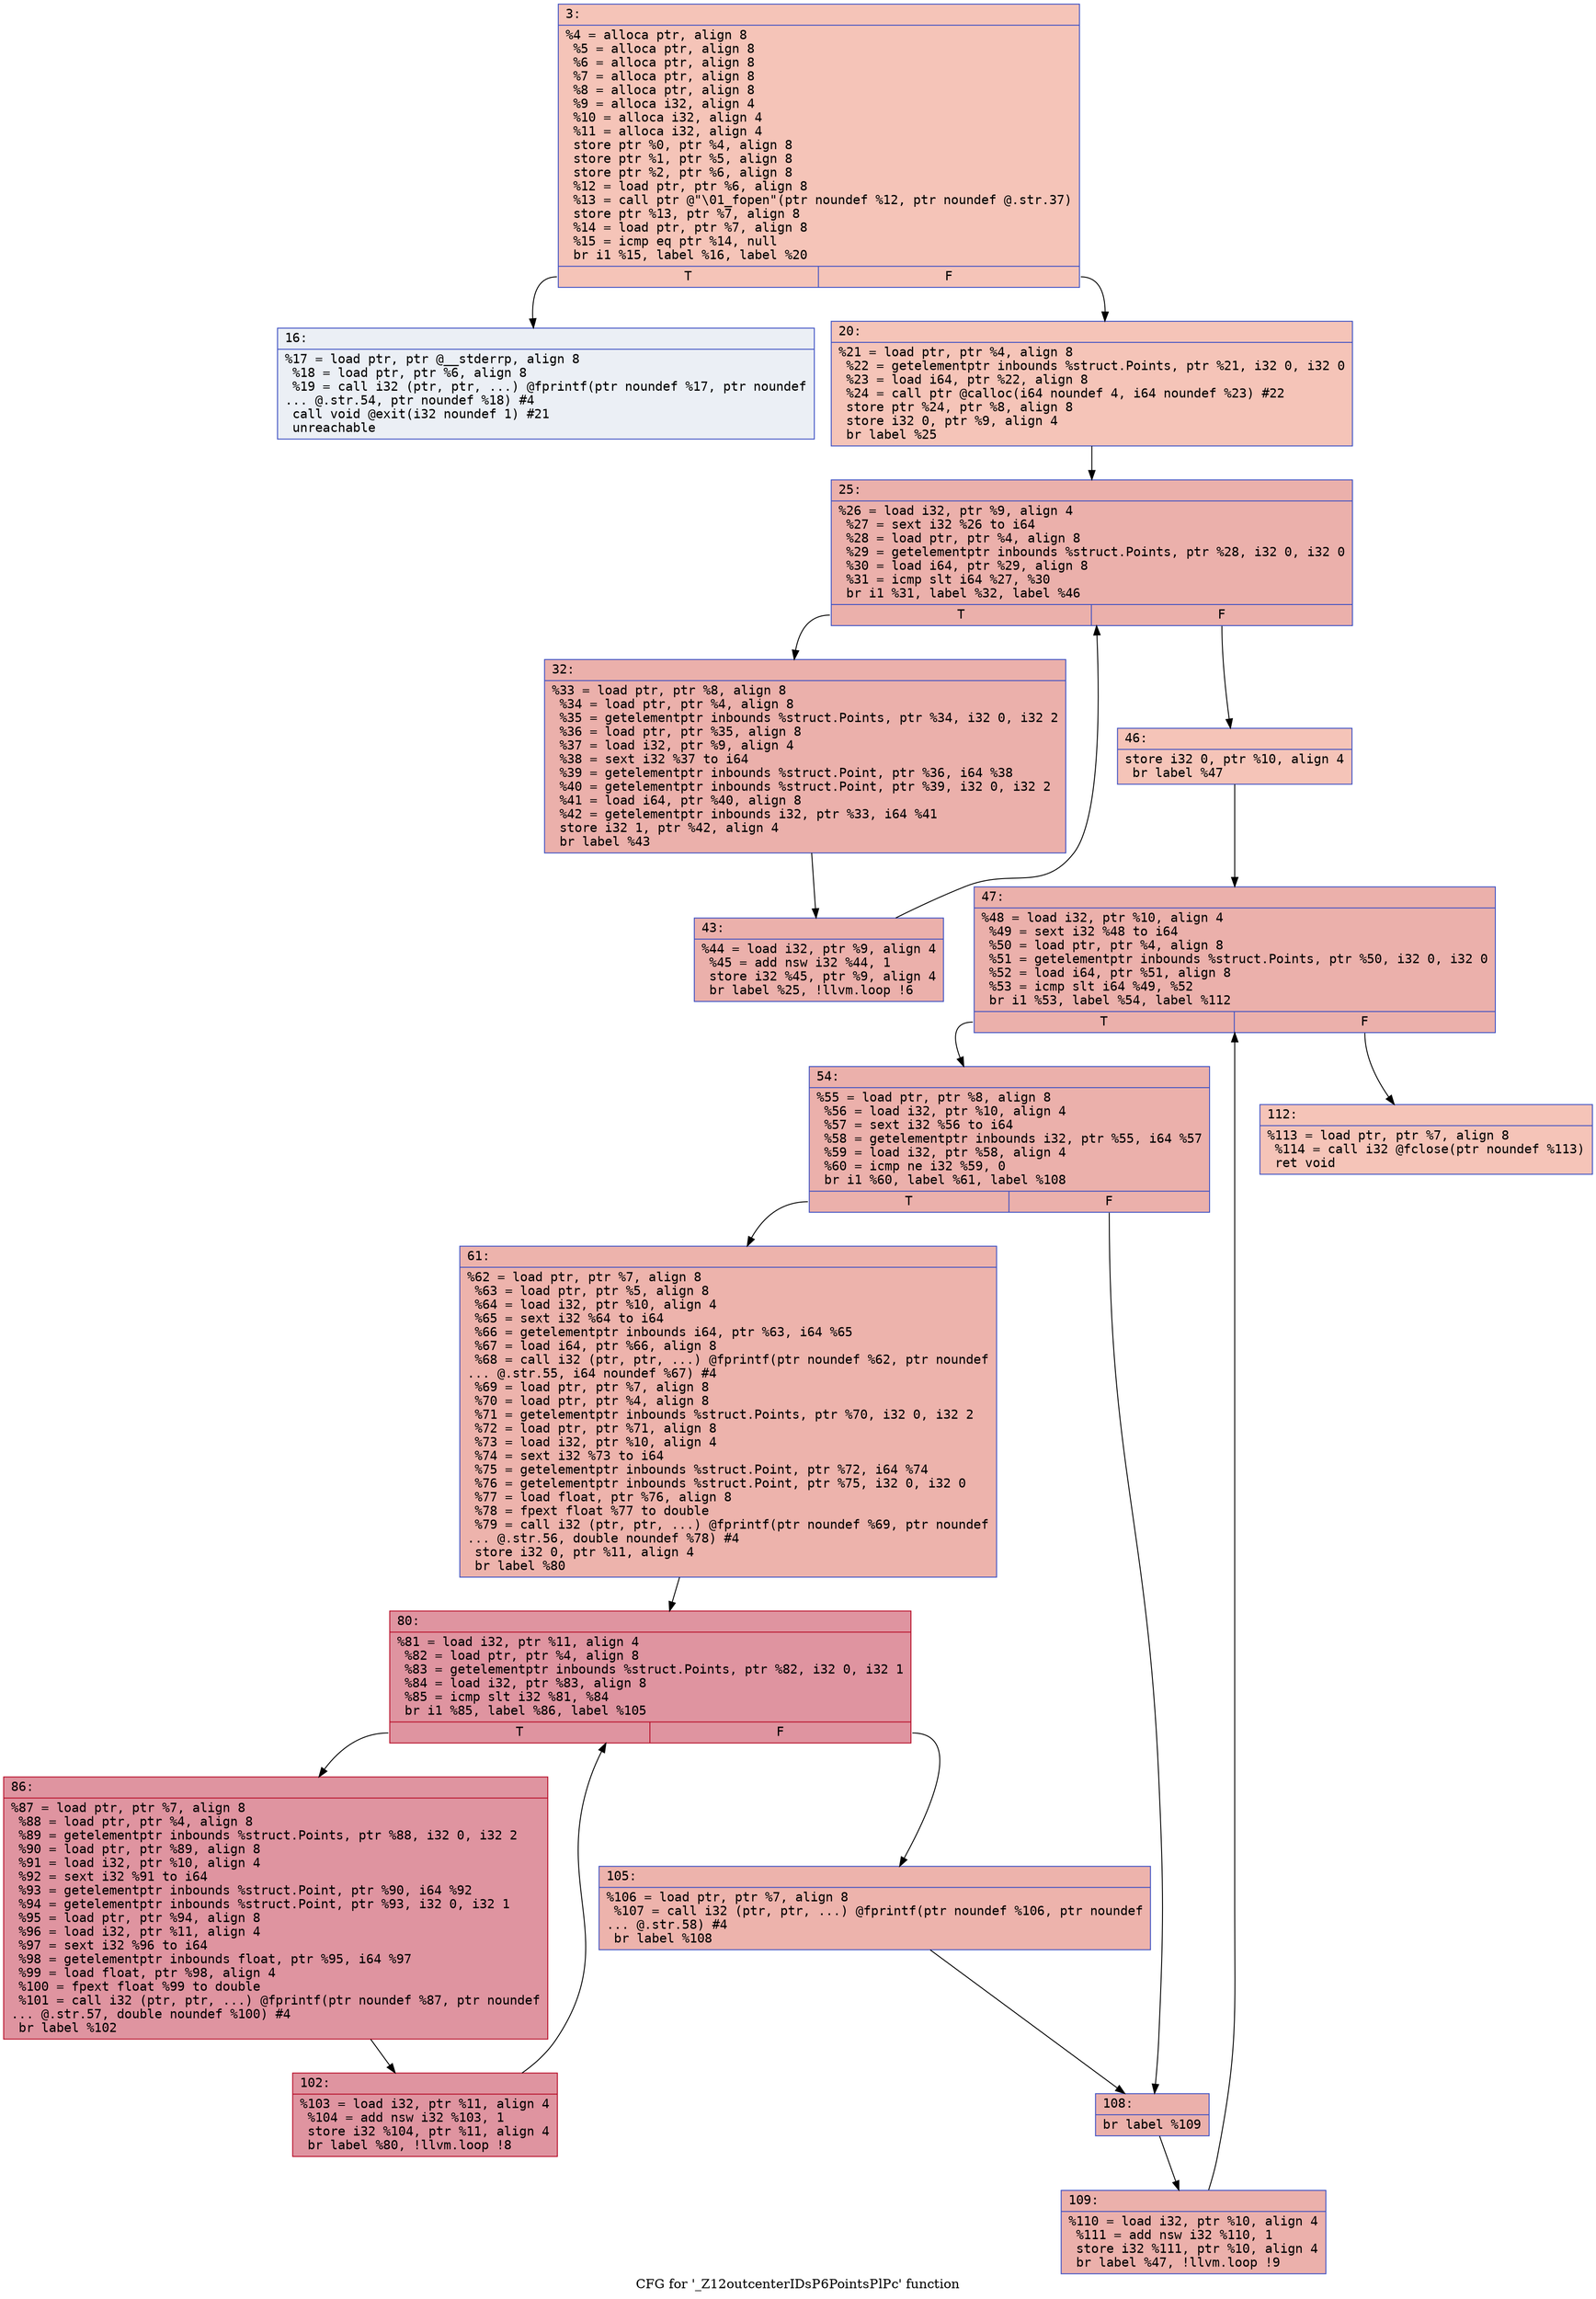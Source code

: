 digraph "CFG for '_Z12outcenterIDsP6PointsPlPc' function" {
	label="CFG for '_Z12outcenterIDsP6PointsPlPc' function";

	Node0x6000009068a0 [shape=record,color="#3d50c3ff", style=filled, fillcolor="#e97a5f70" fontname="Courier",label="{3:\l|  %4 = alloca ptr, align 8\l  %5 = alloca ptr, align 8\l  %6 = alloca ptr, align 8\l  %7 = alloca ptr, align 8\l  %8 = alloca ptr, align 8\l  %9 = alloca i32, align 4\l  %10 = alloca i32, align 4\l  %11 = alloca i32, align 4\l  store ptr %0, ptr %4, align 8\l  store ptr %1, ptr %5, align 8\l  store ptr %2, ptr %6, align 8\l  %12 = load ptr, ptr %6, align 8\l  %13 = call ptr @\"\\01_fopen\"(ptr noundef %12, ptr noundef @.str.37)\l  store ptr %13, ptr %7, align 8\l  %14 = load ptr, ptr %7, align 8\l  %15 = icmp eq ptr %14, null\l  br i1 %15, label %16, label %20\l|{<s0>T|<s1>F}}"];
	Node0x6000009068a0:s0 -> Node0x6000009068f0[tooltip="3 -> 16\nProbability 0.00%" ];
	Node0x6000009068a0:s1 -> Node0x600000906940[tooltip="3 -> 20\nProbability 100.00%" ];
	Node0x6000009068f0 [shape=record,color="#3d50c3ff", style=filled, fillcolor="#d1dae970" fontname="Courier",label="{16:\l|  %17 = load ptr, ptr @__stderrp, align 8\l  %18 = load ptr, ptr %6, align 8\l  %19 = call i32 (ptr, ptr, ...) @fprintf(ptr noundef %17, ptr noundef\l... @.str.54, ptr noundef %18) #4\l  call void @exit(i32 noundef 1) #21\l  unreachable\l}"];
	Node0x600000906940 [shape=record,color="#3d50c3ff", style=filled, fillcolor="#e97a5f70" fontname="Courier",label="{20:\l|  %21 = load ptr, ptr %4, align 8\l  %22 = getelementptr inbounds %struct.Points, ptr %21, i32 0, i32 0\l  %23 = load i64, ptr %22, align 8\l  %24 = call ptr @calloc(i64 noundef 4, i64 noundef %23) #22\l  store ptr %24, ptr %8, align 8\l  store i32 0, ptr %9, align 4\l  br label %25\l}"];
	Node0x600000906940 -> Node0x600000906990[tooltip="20 -> 25\nProbability 100.00%" ];
	Node0x600000906990 [shape=record,color="#3d50c3ff", style=filled, fillcolor="#d24b4070" fontname="Courier",label="{25:\l|  %26 = load i32, ptr %9, align 4\l  %27 = sext i32 %26 to i64\l  %28 = load ptr, ptr %4, align 8\l  %29 = getelementptr inbounds %struct.Points, ptr %28, i32 0, i32 0\l  %30 = load i64, ptr %29, align 8\l  %31 = icmp slt i64 %27, %30\l  br i1 %31, label %32, label %46\l|{<s0>T|<s1>F}}"];
	Node0x600000906990:s0 -> Node0x6000009069e0[tooltip="25 -> 32\nProbability 96.88%" ];
	Node0x600000906990:s1 -> Node0x600000906a80[tooltip="25 -> 46\nProbability 3.12%" ];
	Node0x6000009069e0 [shape=record,color="#3d50c3ff", style=filled, fillcolor="#d24b4070" fontname="Courier",label="{32:\l|  %33 = load ptr, ptr %8, align 8\l  %34 = load ptr, ptr %4, align 8\l  %35 = getelementptr inbounds %struct.Points, ptr %34, i32 0, i32 2\l  %36 = load ptr, ptr %35, align 8\l  %37 = load i32, ptr %9, align 4\l  %38 = sext i32 %37 to i64\l  %39 = getelementptr inbounds %struct.Point, ptr %36, i64 %38\l  %40 = getelementptr inbounds %struct.Point, ptr %39, i32 0, i32 2\l  %41 = load i64, ptr %40, align 8\l  %42 = getelementptr inbounds i32, ptr %33, i64 %41\l  store i32 1, ptr %42, align 4\l  br label %43\l}"];
	Node0x6000009069e0 -> Node0x600000906a30[tooltip="32 -> 43\nProbability 100.00%" ];
	Node0x600000906a30 [shape=record,color="#3d50c3ff", style=filled, fillcolor="#d24b4070" fontname="Courier",label="{43:\l|  %44 = load i32, ptr %9, align 4\l  %45 = add nsw i32 %44, 1\l  store i32 %45, ptr %9, align 4\l  br label %25, !llvm.loop !6\l}"];
	Node0x600000906a30 -> Node0x600000906990[tooltip="43 -> 25\nProbability 100.00%" ];
	Node0x600000906a80 [shape=record,color="#3d50c3ff", style=filled, fillcolor="#e97a5f70" fontname="Courier",label="{46:\l|  store i32 0, ptr %10, align 4\l  br label %47\l}"];
	Node0x600000906a80 -> Node0x600000906ad0[tooltip="46 -> 47\nProbability 100.00%" ];
	Node0x600000906ad0 [shape=record,color="#3d50c3ff", style=filled, fillcolor="#d24b4070" fontname="Courier",label="{47:\l|  %48 = load i32, ptr %10, align 4\l  %49 = sext i32 %48 to i64\l  %50 = load ptr, ptr %4, align 8\l  %51 = getelementptr inbounds %struct.Points, ptr %50, i32 0, i32 0\l  %52 = load i64, ptr %51, align 8\l  %53 = icmp slt i64 %49, %52\l  br i1 %53, label %54, label %112\l|{<s0>T|<s1>F}}"];
	Node0x600000906ad0:s0 -> Node0x600000906b20[tooltip="47 -> 54\nProbability 96.88%" ];
	Node0x600000906ad0:s1 -> Node0x600000906da0[tooltip="47 -> 112\nProbability 3.12%" ];
	Node0x600000906b20 [shape=record,color="#3d50c3ff", style=filled, fillcolor="#d24b4070" fontname="Courier",label="{54:\l|  %55 = load ptr, ptr %8, align 8\l  %56 = load i32, ptr %10, align 4\l  %57 = sext i32 %56 to i64\l  %58 = getelementptr inbounds i32, ptr %55, i64 %57\l  %59 = load i32, ptr %58, align 4\l  %60 = icmp ne i32 %59, 0\l  br i1 %60, label %61, label %108\l|{<s0>T|<s1>F}}"];
	Node0x600000906b20:s0 -> Node0x600000906b70[tooltip="54 -> 61\nProbability 62.50%" ];
	Node0x600000906b20:s1 -> Node0x600000906d00[tooltip="54 -> 108\nProbability 37.50%" ];
	Node0x600000906b70 [shape=record,color="#3d50c3ff", style=filled, fillcolor="#d6524470" fontname="Courier",label="{61:\l|  %62 = load ptr, ptr %7, align 8\l  %63 = load ptr, ptr %5, align 8\l  %64 = load i32, ptr %10, align 4\l  %65 = sext i32 %64 to i64\l  %66 = getelementptr inbounds i64, ptr %63, i64 %65\l  %67 = load i64, ptr %66, align 8\l  %68 = call i32 (ptr, ptr, ...) @fprintf(ptr noundef %62, ptr noundef\l... @.str.55, i64 noundef %67) #4\l  %69 = load ptr, ptr %7, align 8\l  %70 = load ptr, ptr %4, align 8\l  %71 = getelementptr inbounds %struct.Points, ptr %70, i32 0, i32 2\l  %72 = load ptr, ptr %71, align 8\l  %73 = load i32, ptr %10, align 4\l  %74 = sext i32 %73 to i64\l  %75 = getelementptr inbounds %struct.Point, ptr %72, i64 %74\l  %76 = getelementptr inbounds %struct.Point, ptr %75, i32 0, i32 0\l  %77 = load float, ptr %76, align 8\l  %78 = fpext float %77 to double\l  %79 = call i32 (ptr, ptr, ...) @fprintf(ptr noundef %69, ptr noundef\l... @.str.56, double noundef %78) #4\l  store i32 0, ptr %11, align 4\l  br label %80\l}"];
	Node0x600000906b70 -> Node0x600000906bc0[tooltip="61 -> 80\nProbability 100.00%" ];
	Node0x600000906bc0 [shape=record,color="#b70d28ff", style=filled, fillcolor="#b70d2870" fontname="Courier",label="{80:\l|  %81 = load i32, ptr %11, align 4\l  %82 = load ptr, ptr %4, align 8\l  %83 = getelementptr inbounds %struct.Points, ptr %82, i32 0, i32 1\l  %84 = load i32, ptr %83, align 8\l  %85 = icmp slt i32 %81, %84\l  br i1 %85, label %86, label %105\l|{<s0>T|<s1>F}}"];
	Node0x600000906bc0:s0 -> Node0x600000906c10[tooltip="80 -> 86\nProbability 96.88%" ];
	Node0x600000906bc0:s1 -> Node0x600000906cb0[tooltip="80 -> 105\nProbability 3.12%" ];
	Node0x600000906c10 [shape=record,color="#b70d28ff", style=filled, fillcolor="#b70d2870" fontname="Courier",label="{86:\l|  %87 = load ptr, ptr %7, align 8\l  %88 = load ptr, ptr %4, align 8\l  %89 = getelementptr inbounds %struct.Points, ptr %88, i32 0, i32 2\l  %90 = load ptr, ptr %89, align 8\l  %91 = load i32, ptr %10, align 4\l  %92 = sext i32 %91 to i64\l  %93 = getelementptr inbounds %struct.Point, ptr %90, i64 %92\l  %94 = getelementptr inbounds %struct.Point, ptr %93, i32 0, i32 1\l  %95 = load ptr, ptr %94, align 8\l  %96 = load i32, ptr %11, align 4\l  %97 = sext i32 %96 to i64\l  %98 = getelementptr inbounds float, ptr %95, i64 %97\l  %99 = load float, ptr %98, align 4\l  %100 = fpext float %99 to double\l  %101 = call i32 (ptr, ptr, ...) @fprintf(ptr noundef %87, ptr noundef\l... @.str.57, double noundef %100) #4\l  br label %102\l}"];
	Node0x600000906c10 -> Node0x600000906c60[tooltip="86 -> 102\nProbability 100.00%" ];
	Node0x600000906c60 [shape=record,color="#b70d28ff", style=filled, fillcolor="#b70d2870" fontname="Courier",label="{102:\l|  %103 = load i32, ptr %11, align 4\l  %104 = add nsw i32 %103, 1\l  store i32 %104, ptr %11, align 4\l  br label %80, !llvm.loop !8\l}"];
	Node0x600000906c60 -> Node0x600000906bc0[tooltip="102 -> 80\nProbability 100.00%" ];
	Node0x600000906cb0 [shape=record,color="#3d50c3ff", style=filled, fillcolor="#d6524470" fontname="Courier",label="{105:\l|  %106 = load ptr, ptr %7, align 8\l  %107 = call i32 (ptr, ptr, ...) @fprintf(ptr noundef %106, ptr noundef\l... @.str.58) #4\l  br label %108\l}"];
	Node0x600000906cb0 -> Node0x600000906d00[tooltip="105 -> 108\nProbability 100.00%" ];
	Node0x600000906d00 [shape=record,color="#3d50c3ff", style=filled, fillcolor="#d24b4070" fontname="Courier",label="{108:\l|  br label %109\l}"];
	Node0x600000906d00 -> Node0x600000906d50[tooltip="108 -> 109\nProbability 100.00%" ];
	Node0x600000906d50 [shape=record,color="#3d50c3ff", style=filled, fillcolor="#d24b4070" fontname="Courier",label="{109:\l|  %110 = load i32, ptr %10, align 4\l  %111 = add nsw i32 %110, 1\l  store i32 %111, ptr %10, align 4\l  br label %47, !llvm.loop !9\l}"];
	Node0x600000906d50 -> Node0x600000906ad0[tooltip="109 -> 47\nProbability 100.00%" ];
	Node0x600000906da0 [shape=record,color="#3d50c3ff", style=filled, fillcolor="#e97a5f70" fontname="Courier",label="{112:\l|  %113 = load ptr, ptr %7, align 8\l  %114 = call i32 @fclose(ptr noundef %113)\l  ret void\l}"];
}
